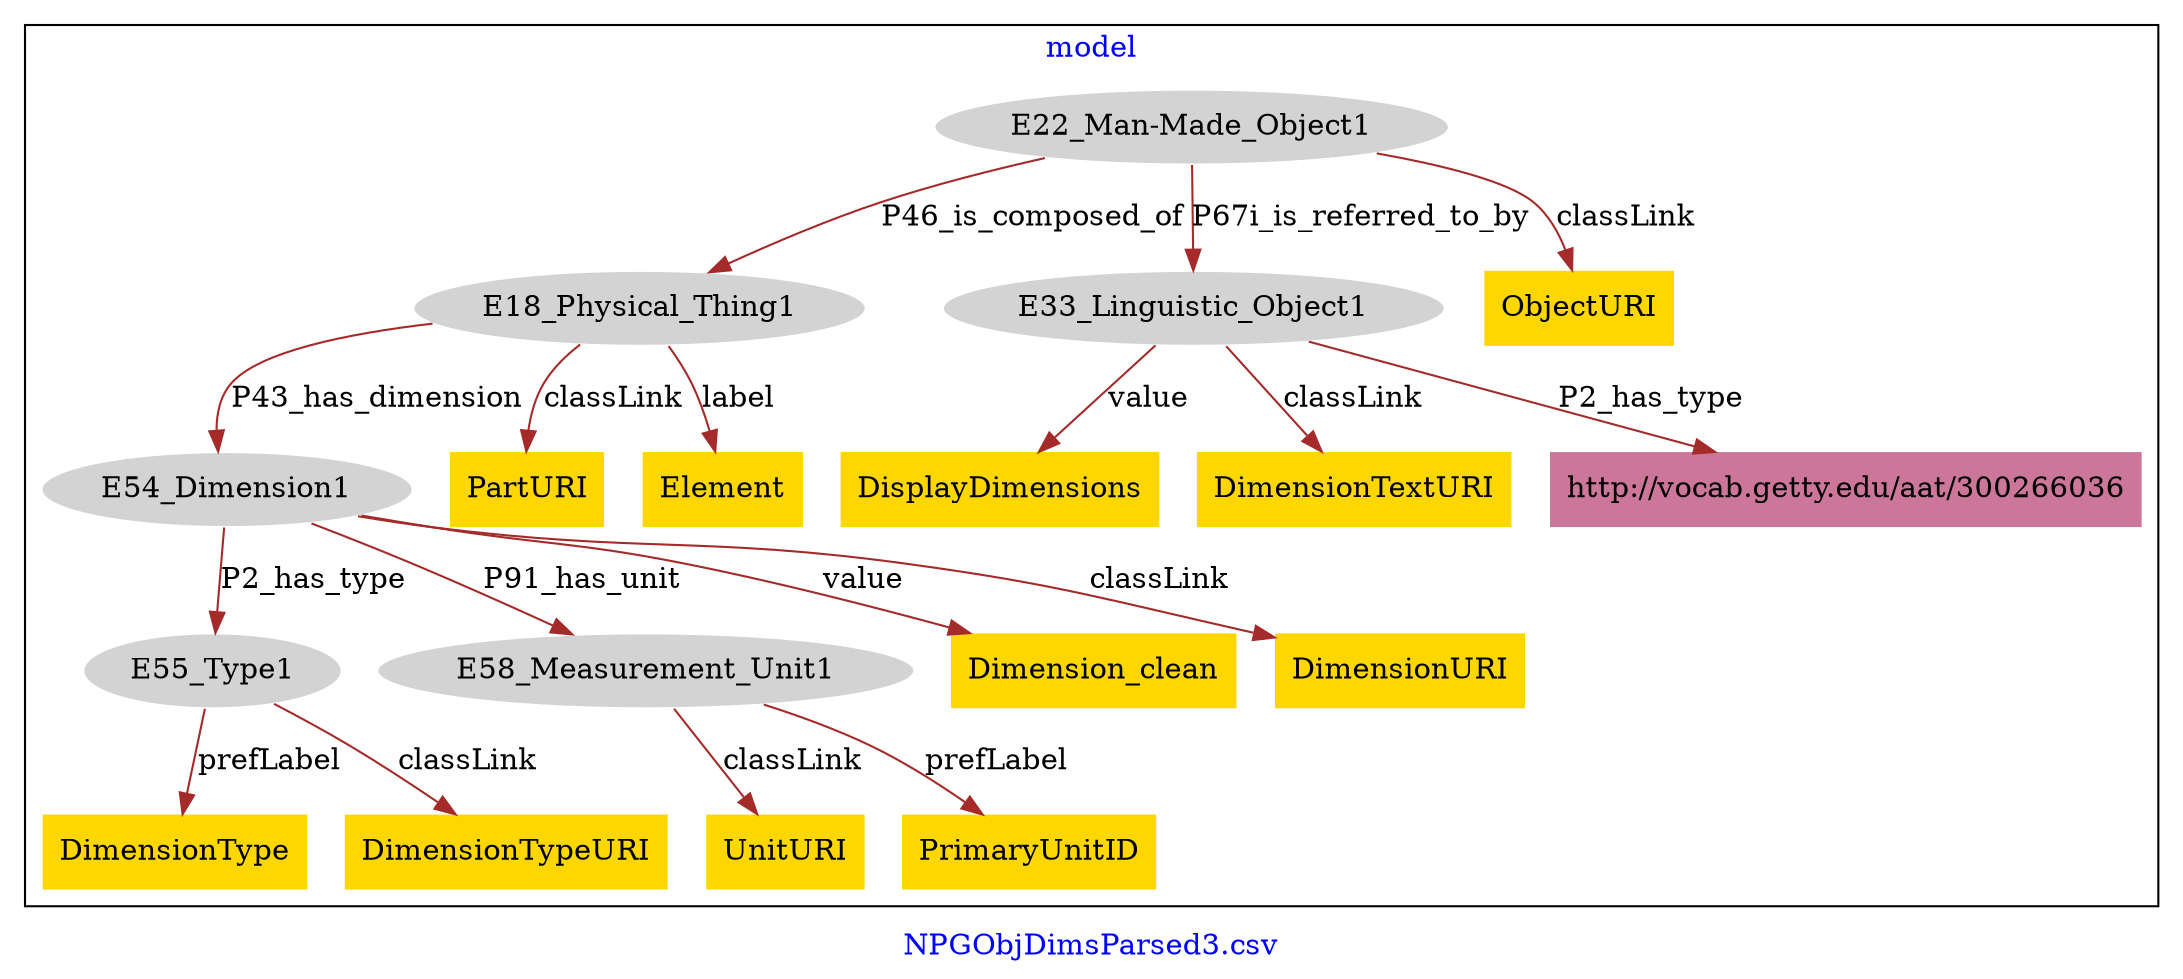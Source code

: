digraph n0 {
fontcolor="blue"
remincross="true"
label="NPGObjDimsParsed3.csv"
subgraph cluster {
label="model"
n2[style="filled",color="white",fillcolor="lightgray",label="E18_Physical_Thing1"];
n3[style="filled",color="white",fillcolor="lightgray",label="E54_Dimension1"];
n4[style="filled",color="white",fillcolor="lightgray",label="E22_Man-Made_Object1"];
n5[style="filled",color="white",fillcolor="lightgray",label="E33_Linguistic_Object1"];
n6[style="filled",color="white",fillcolor="lightgray",label="E55_Type1"];
n7[style="filled",color="white",fillcolor="lightgray",label="E58_Measurement_Unit1"];
n8[shape="plaintext",style="filled",fillcolor="gold",label="DisplayDimensions"];
n9[shape="plaintext",style="filled",fillcolor="gold",label="UnitURI"];
n10[shape="plaintext",style="filled",fillcolor="gold",label="DimensionType"];
n11[shape="plaintext",style="filled",fillcolor="gold",label="PrimaryUnitID"];
n12[shape="plaintext",style="filled",fillcolor="gold",label="DimensionTypeURI"];
n13[shape="plaintext",style="filled",fillcolor="gold",label="DimensionTextURI"];
n14[shape="plaintext",style="filled",fillcolor="gold",label="PartURI"];
n15[shape="plaintext",style="filled",fillcolor="gold",label="Dimension_clean"];
n16[shape="plaintext",style="filled",fillcolor="gold",label="DimensionURI"];
n17[shape="plaintext",style="filled",fillcolor="gold",label="Element"];
n18[shape="plaintext",style="filled",fillcolor="gold",label="ObjectURI"];
n19[shape="plaintext",style="filled",fillcolor="#CC7799",label="http://vocab.getty.edu/aat/300266036"];
}
n2 -> n3[color="brown",fontcolor="black",label="P43_has_dimension"]
n4 -> n2[color="brown",fontcolor="black",label="P46_is_composed_of"]
n4 -> n5[color="brown",fontcolor="black",label="P67i_is_referred_to_by"]
n3 -> n6[color="brown",fontcolor="black",label="P2_has_type"]
n3 -> n7[color="brown",fontcolor="black",label="P91_has_unit"]
n5 -> n8[color="brown",fontcolor="black",label="value"]
n7 -> n9[color="brown",fontcolor="black",label="classLink"]
n6 -> n10[color="brown",fontcolor="black",label="prefLabel"]
n7 -> n11[color="brown",fontcolor="black",label="prefLabel"]
n6 -> n12[color="brown",fontcolor="black",label="classLink"]
n5 -> n13[color="brown",fontcolor="black",label="classLink"]
n2 -> n14[color="brown",fontcolor="black",label="classLink"]
n3 -> n15[color="brown",fontcolor="black",label="value"]
n3 -> n16[color="brown",fontcolor="black",label="classLink"]
n2 -> n17[color="brown",fontcolor="black",label="label"]
n4 -> n18[color="brown",fontcolor="black",label="classLink"]
n5 -> n19[color="brown",fontcolor="black",label="P2_has_type"]
}
